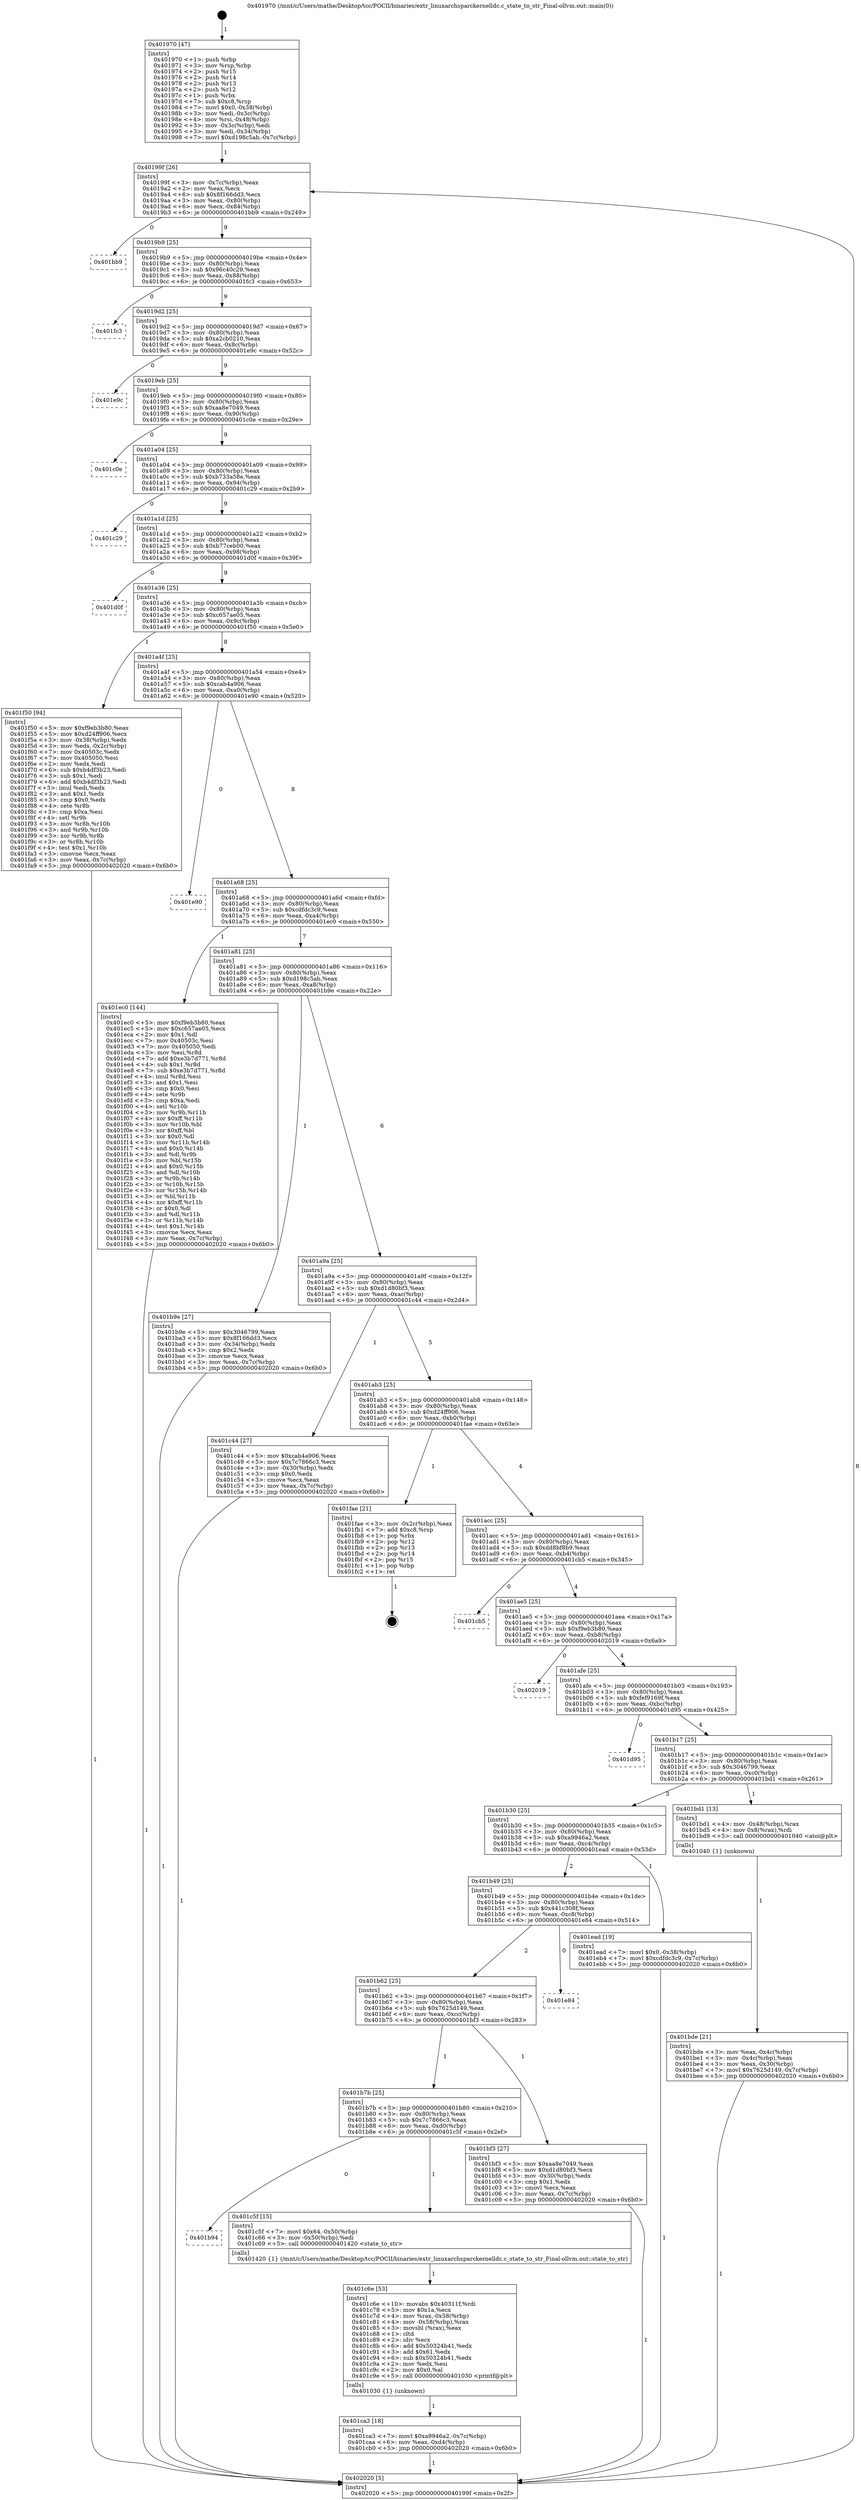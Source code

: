 digraph "0x401970" {
  label = "0x401970 (/mnt/c/Users/mathe/Desktop/tcc/POCII/binaries/extr_linuxarchsparckernelldc.c_state_to_str_Final-ollvm.out::main(0))"
  labelloc = "t"
  node[shape=record]

  Entry [label="",width=0.3,height=0.3,shape=circle,fillcolor=black,style=filled]
  "0x40199f" [label="{
     0x40199f [26]\l
     | [instrs]\l
     &nbsp;&nbsp;0x40199f \<+3\>: mov -0x7c(%rbp),%eax\l
     &nbsp;&nbsp;0x4019a2 \<+2\>: mov %eax,%ecx\l
     &nbsp;&nbsp;0x4019a4 \<+6\>: sub $0x8f166dd3,%ecx\l
     &nbsp;&nbsp;0x4019aa \<+3\>: mov %eax,-0x80(%rbp)\l
     &nbsp;&nbsp;0x4019ad \<+6\>: mov %ecx,-0x84(%rbp)\l
     &nbsp;&nbsp;0x4019b3 \<+6\>: je 0000000000401bb9 \<main+0x249\>\l
  }"]
  "0x401bb9" [label="{
     0x401bb9\l
  }", style=dashed]
  "0x4019b9" [label="{
     0x4019b9 [25]\l
     | [instrs]\l
     &nbsp;&nbsp;0x4019b9 \<+5\>: jmp 00000000004019be \<main+0x4e\>\l
     &nbsp;&nbsp;0x4019be \<+3\>: mov -0x80(%rbp),%eax\l
     &nbsp;&nbsp;0x4019c1 \<+5\>: sub $0x96c40c29,%eax\l
     &nbsp;&nbsp;0x4019c6 \<+6\>: mov %eax,-0x88(%rbp)\l
     &nbsp;&nbsp;0x4019cc \<+6\>: je 0000000000401fc3 \<main+0x653\>\l
  }"]
  Exit [label="",width=0.3,height=0.3,shape=circle,fillcolor=black,style=filled,peripheries=2]
  "0x401fc3" [label="{
     0x401fc3\l
  }", style=dashed]
  "0x4019d2" [label="{
     0x4019d2 [25]\l
     | [instrs]\l
     &nbsp;&nbsp;0x4019d2 \<+5\>: jmp 00000000004019d7 \<main+0x67\>\l
     &nbsp;&nbsp;0x4019d7 \<+3\>: mov -0x80(%rbp),%eax\l
     &nbsp;&nbsp;0x4019da \<+5\>: sub $0xa2cb0210,%eax\l
     &nbsp;&nbsp;0x4019df \<+6\>: mov %eax,-0x8c(%rbp)\l
     &nbsp;&nbsp;0x4019e5 \<+6\>: je 0000000000401e9c \<main+0x52c\>\l
  }"]
  "0x401ca3" [label="{
     0x401ca3 [18]\l
     | [instrs]\l
     &nbsp;&nbsp;0x401ca3 \<+7\>: movl $0xa9946a2,-0x7c(%rbp)\l
     &nbsp;&nbsp;0x401caa \<+6\>: mov %eax,-0xd4(%rbp)\l
     &nbsp;&nbsp;0x401cb0 \<+5\>: jmp 0000000000402020 \<main+0x6b0\>\l
  }"]
  "0x401e9c" [label="{
     0x401e9c\l
  }", style=dashed]
  "0x4019eb" [label="{
     0x4019eb [25]\l
     | [instrs]\l
     &nbsp;&nbsp;0x4019eb \<+5\>: jmp 00000000004019f0 \<main+0x80\>\l
     &nbsp;&nbsp;0x4019f0 \<+3\>: mov -0x80(%rbp),%eax\l
     &nbsp;&nbsp;0x4019f3 \<+5\>: sub $0xaa8e7049,%eax\l
     &nbsp;&nbsp;0x4019f8 \<+6\>: mov %eax,-0x90(%rbp)\l
     &nbsp;&nbsp;0x4019fe \<+6\>: je 0000000000401c0e \<main+0x29e\>\l
  }"]
  "0x401c6e" [label="{
     0x401c6e [53]\l
     | [instrs]\l
     &nbsp;&nbsp;0x401c6e \<+10\>: movabs $0x40311f,%rdi\l
     &nbsp;&nbsp;0x401c78 \<+5\>: mov $0x1a,%ecx\l
     &nbsp;&nbsp;0x401c7d \<+4\>: mov %rax,-0x58(%rbp)\l
     &nbsp;&nbsp;0x401c81 \<+4\>: mov -0x58(%rbp),%rax\l
     &nbsp;&nbsp;0x401c85 \<+3\>: movsbl (%rax),%eax\l
     &nbsp;&nbsp;0x401c88 \<+1\>: cltd\l
     &nbsp;&nbsp;0x401c89 \<+2\>: idiv %ecx\l
     &nbsp;&nbsp;0x401c8b \<+6\>: add $0x50324b41,%edx\l
     &nbsp;&nbsp;0x401c91 \<+3\>: add $0x61,%edx\l
     &nbsp;&nbsp;0x401c94 \<+6\>: sub $0x50324b41,%edx\l
     &nbsp;&nbsp;0x401c9a \<+2\>: mov %edx,%esi\l
     &nbsp;&nbsp;0x401c9c \<+2\>: mov $0x0,%al\l
     &nbsp;&nbsp;0x401c9e \<+5\>: call 0000000000401030 \<printf@plt\>\l
     | [calls]\l
     &nbsp;&nbsp;0x401030 \{1\} (unknown)\l
  }"]
  "0x401c0e" [label="{
     0x401c0e\l
  }", style=dashed]
  "0x401a04" [label="{
     0x401a04 [25]\l
     | [instrs]\l
     &nbsp;&nbsp;0x401a04 \<+5\>: jmp 0000000000401a09 \<main+0x99\>\l
     &nbsp;&nbsp;0x401a09 \<+3\>: mov -0x80(%rbp),%eax\l
     &nbsp;&nbsp;0x401a0c \<+5\>: sub $0xb733a58e,%eax\l
     &nbsp;&nbsp;0x401a11 \<+6\>: mov %eax,-0x94(%rbp)\l
     &nbsp;&nbsp;0x401a17 \<+6\>: je 0000000000401c29 \<main+0x2b9\>\l
  }"]
  "0x401b94" [label="{
     0x401b94\l
  }", style=dashed]
  "0x401c29" [label="{
     0x401c29\l
  }", style=dashed]
  "0x401a1d" [label="{
     0x401a1d [25]\l
     | [instrs]\l
     &nbsp;&nbsp;0x401a1d \<+5\>: jmp 0000000000401a22 \<main+0xb2\>\l
     &nbsp;&nbsp;0x401a22 \<+3\>: mov -0x80(%rbp),%eax\l
     &nbsp;&nbsp;0x401a25 \<+5\>: sub $0xb77ceb00,%eax\l
     &nbsp;&nbsp;0x401a2a \<+6\>: mov %eax,-0x98(%rbp)\l
     &nbsp;&nbsp;0x401a30 \<+6\>: je 0000000000401d0f \<main+0x39f\>\l
  }"]
  "0x401c5f" [label="{
     0x401c5f [15]\l
     | [instrs]\l
     &nbsp;&nbsp;0x401c5f \<+7\>: movl $0x64,-0x50(%rbp)\l
     &nbsp;&nbsp;0x401c66 \<+3\>: mov -0x50(%rbp),%edi\l
     &nbsp;&nbsp;0x401c69 \<+5\>: call 0000000000401420 \<state_to_str\>\l
     | [calls]\l
     &nbsp;&nbsp;0x401420 \{1\} (/mnt/c/Users/mathe/Desktop/tcc/POCII/binaries/extr_linuxarchsparckernelldc.c_state_to_str_Final-ollvm.out::state_to_str)\l
  }"]
  "0x401d0f" [label="{
     0x401d0f\l
  }", style=dashed]
  "0x401a36" [label="{
     0x401a36 [25]\l
     | [instrs]\l
     &nbsp;&nbsp;0x401a36 \<+5\>: jmp 0000000000401a3b \<main+0xcb\>\l
     &nbsp;&nbsp;0x401a3b \<+3\>: mov -0x80(%rbp),%eax\l
     &nbsp;&nbsp;0x401a3e \<+5\>: sub $0xc657ae05,%eax\l
     &nbsp;&nbsp;0x401a43 \<+6\>: mov %eax,-0x9c(%rbp)\l
     &nbsp;&nbsp;0x401a49 \<+6\>: je 0000000000401f50 \<main+0x5e0\>\l
  }"]
  "0x401b7b" [label="{
     0x401b7b [25]\l
     | [instrs]\l
     &nbsp;&nbsp;0x401b7b \<+5\>: jmp 0000000000401b80 \<main+0x210\>\l
     &nbsp;&nbsp;0x401b80 \<+3\>: mov -0x80(%rbp),%eax\l
     &nbsp;&nbsp;0x401b83 \<+5\>: sub $0x7c7866c3,%eax\l
     &nbsp;&nbsp;0x401b88 \<+6\>: mov %eax,-0xd0(%rbp)\l
     &nbsp;&nbsp;0x401b8e \<+6\>: je 0000000000401c5f \<main+0x2ef\>\l
  }"]
  "0x401f50" [label="{
     0x401f50 [94]\l
     | [instrs]\l
     &nbsp;&nbsp;0x401f50 \<+5\>: mov $0xf9eb3b80,%eax\l
     &nbsp;&nbsp;0x401f55 \<+5\>: mov $0xd24ff906,%ecx\l
     &nbsp;&nbsp;0x401f5a \<+3\>: mov -0x38(%rbp),%edx\l
     &nbsp;&nbsp;0x401f5d \<+3\>: mov %edx,-0x2c(%rbp)\l
     &nbsp;&nbsp;0x401f60 \<+7\>: mov 0x40503c,%edx\l
     &nbsp;&nbsp;0x401f67 \<+7\>: mov 0x405050,%esi\l
     &nbsp;&nbsp;0x401f6e \<+2\>: mov %edx,%edi\l
     &nbsp;&nbsp;0x401f70 \<+6\>: sub $0xb4df3b23,%edi\l
     &nbsp;&nbsp;0x401f76 \<+3\>: sub $0x1,%edi\l
     &nbsp;&nbsp;0x401f79 \<+6\>: add $0xb4df3b23,%edi\l
     &nbsp;&nbsp;0x401f7f \<+3\>: imul %edi,%edx\l
     &nbsp;&nbsp;0x401f82 \<+3\>: and $0x1,%edx\l
     &nbsp;&nbsp;0x401f85 \<+3\>: cmp $0x0,%edx\l
     &nbsp;&nbsp;0x401f88 \<+4\>: sete %r8b\l
     &nbsp;&nbsp;0x401f8c \<+3\>: cmp $0xa,%esi\l
     &nbsp;&nbsp;0x401f8f \<+4\>: setl %r9b\l
     &nbsp;&nbsp;0x401f93 \<+3\>: mov %r8b,%r10b\l
     &nbsp;&nbsp;0x401f96 \<+3\>: and %r9b,%r10b\l
     &nbsp;&nbsp;0x401f99 \<+3\>: xor %r9b,%r8b\l
     &nbsp;&nbsp;0x401f9c \<+3\>: or %r8b,%r10b\l
     &nbsp;&nbsp;0x401f9f \<+4\>: test $0x1,%r10b\l
     &nbsp;&nbsp;0x401fa3 \<+3\>: cmovne %ecx,%eax\l
     &nbsp;&nbsp;0x401fa6 \<+3\>: mov %eax,-0x7c(%rbp)\l
     &nbsp;&nbsp;0x401fa9 \<+5\>: jmp 0000000000402020 \<main+0x6b0\>\l
  }"]
  "0x401a4f" [label="{
     0x401a4f [25]\l
     | [instrs]\l
     &nbsp;&nbsp;0x401a4f \<+5\>: jmp 0000000000401a54 \<main+0xe4\>\l
     &nbsp;&nbsp;0x401a54 \<+3\>: mov -0x80(%rbp),%eax\l
     &nbsp;&nbsp;0x401a57 \<+5\>: sub $0xcab4a906,%eax\l
     &nbsp;&nbsp;0x401a5c \<+6\>: mov %eax,-0xa0(%rbp)\l
     &nbsp;&nbsp;0x401a62 \<+6\>: je 0000000000401e90 \<main+0x520\>\l
  }"]
  "0x401bf3" [label="{
     0x401bf3 [27]\l
     | [instrs]\l
     &nbsp;&nbsp;0x401bf3 \<+5\>: mov $0xaa8e7049,%eax\l
     &nbsp;&nbsp;0x401bf8 \<+5\>: mov $0xd1d80bf3,%ecx\l
     &nbsp;&nbsp;0x401bfd \<+3\>: mov -0x30(%rbp),%edx\l
     &nbsp;&nbsp;0x401c00 \<+3\>: cmp $0x1,%edx\l
     &nbsp;&nbsp;0x401c03 \<+3\>: cmovl %ecx,%eax\l
     &nbsp;&nbsp;0x401c06 \<+3\>: mov %eax,-0x7c(%rbp)\l
     &nbsp;&nbsp;0x401c09 \<+5\>: jmp 0000000000402020 \<main+0x6b0\>\l
  }"]
  "0x401e90" [label="{
     0x401e90\l
  }", style=dashed]
  "0x401a68" [label="{
     0x401a68 [25]\l
     | [instrs]\l
     &nbsp;&nbsp;0x401a68 \<+5\>: jmp 0000000000401a6d \<main+0xfd\>\l
     &nbsp;&nbsp;0x401a6d \<+3\>: mov -0x80(%rbp),%eax\l
     &nbsp;&nbsp;0x401a70 \<+5\>: sub $0xcdfdc3c9,%eax\l
     &nbsp;&nbsp;0x401a75 \<+6\>: mov %eax,-0xa4(%rbp)\l
     &nbsp;&nbsp;0x401a7b \<+6\>: je 0000000000401ec0 \<main+0x550\>\l
  }"]
  "0x401b62" [label="{
     0x401b62 [25]\l
     | [instrs]\l
     &nbsp;&nbsp;0x401b62 \<+5\>: jmp 0000000000401b67 \<main+0x1f7\>\l
     &nbsp;&nbsp;0x401b67 \<+3\>: mov -0x80(%rbp),%eax\l
     &nbsp;&nbsp;0x401b6a \<+5\>: sub $0x7625d149,%eax\l
     &nbsp;&nbsp;0x401b6f \<+6\>: mov %eax,-0xcc(%rbp)\l
     &nbsp;&nbsp;0x401b75 \<+6\>: je 0000000000401bf3 \<main+0x283\>\l
  }"]
  "0x401ec0" [label="{
     0x401ec0 [144]\l
     | [instrs]\l
     &nbsp;&nbsp;0x401ec0 \<+5\>: mov $0xf9eb3b80,%eax\l
     &nbsp;&nbsp;0x401ec5 \<+5\>: mov $0xc657ae05,%ecx\l
     &nbsp;&nbsp;0x401eca \<+2\>: mov $0x1,%dl\l
     &nbsp;&nbsp;0x401ecc \<+7\>: mov 0x40503c,%esi\l
     &nbsp;&nbsp;0x401ed3 \<+7\>: mov 0x405050,%edi\l
     &nbsp;&nbsp;0x401eda \<+3\>: mov %esi,%r8d\l
     &nbsp;&nbsp;0x401edd \<+7\>: add $0xe3b7d771,%r8d\l
     &nbsp;&nbsp;0x401ee4 \<+4\>: sub $0x1,%r8d\l
     &nbsp;&nbsp;0x401ee8 \<+7\>: sub $0xe3b7d771,%r8d\l
     &nbsp;&nbsp;0x401eef \<+4\>: imul %r8d,%esi\l
     &nbsp;&nbsp;0x401ef3 \<+3\>: and $0x1,%esi\l
     &nbsp;&nbsp;0x401ef6 \<+3\>: cmp $0x0,%esi\l
     &nbsp;&nbsp;0x401ef9 \<+4\>: sete %r9b\l
     &nbsp;&nbsp;0x401efd \<+3\>: cmp $0xa,%edi\l
     &nbsp;&nbsp;0x401f00 \<+4\>: setl %r10b\l
     &nbsp;&nbsp;0x401f04 \<+3\>: mov %r9b,%r11b\l
     &nbsp;&nbsp;0x401f07 \<+4\>: xor $0xff,%r11b\l
     &nbsp;&nbsp;0x401f0b \<+3\>: mov %r10b,%bl\l
     &nbsp;&nbsp;0x401f0e \<+3\>: xor $0xff,%bl\l
     &nbsp;&nbsp;0x401f11 \<+3\>: xor $0x0,%dl\l
     &nbsp;&nbsp;0x401f14 \<+3\>: mov %r11b,%r14b\l
     &nbsp;&nbsp;0x401f17 \<+4\>: and $0x0,%r14b\l
     &nbsp;&nbsp;0x401f1b \<+3\>: and %dl,%r9b\l
     &nbsp;&nbsp;0x401f1e \<+3\>: mov %bl,%r15b\l
     &nbsp;&nbsp;0x401f21 \<+4\>: and $0x0,%r15b\l
     &nbsp;&nbsp;0x401f25 \<+3\>: and %dl,%r10b\l
     &nbsp;&nbsp;0x401f28 \<+3\>: or %r9b,%r14b\l
     &nbsp;&nbsp;0x401f2b \<+3\>: or %r10b,%r15b\l
     &nbsp;&nbsp;0x401f2e \<+3\>: xor %r15b,%r14b\l
     &nbsp;&nbsp;0x401f31 \<+3\>: or %bl,%r11b\l
     &nbsp;&nbsp;0x401f34 \<+4\>: xor $0xff,%r11b\l
     &nbsp;&nbsp;0x401f38 \<+3\>: or $0x0,%dl\l
     &nbsp;&nbsp;0x401f3b \<+3\>: and %dl,%r11b\l
     &nbsp;&nbsp;0x401f3e \<+3\>: or %r11b,%r14b\l
     &nbsp;&nbsp;0x401f41 \<+4\>: test $0x1,%r14b\l
     &nbsp;&nbsp;0x401f45 \<+3\>: cmovne %ecx,%eax\l
     &nbsp;&nbsp;0x401f48 \<+3\>: mov %eax,-0x7c(%rbp)\l
     &nbsp;&nbsp;0x401f4b \<+5\>: jmp 0000000000402020 \<main+0x6b0\>\l
  }"]
  "0x401a81" [label="{
     0x401a81 [25]\l
     | [instrs]\l
     &nbsp;&nbsp;0x401a81 \<+5\>: jmp 0000000000401a86 \<main+0x116\>\l
     &nbsp;&nbsp;0x401a86 \<+3\>: mov -0x80(%rbp),%eax\l
     &nbsp;&nbsp;0x401a89 \<+5\>: sub $0xd198c5ab,%eax\l
     &nbsp;&nbsp;0x401a8e \<+6\>: mov %eax,-0xa8(%rbp)\l
     &nbsp;&nbsp;0x401a94 \<+6\>: je 0000000000401b9e \<main+0x22e\>\l
  }"]
  "0x401e84" [label="{
     0x401e84\l
  }", style=dashed]
  "0x401b9e" [label="{
     0x401b9e [27]\l
     | [instrs]\l
     &nbsp;&nbsp;0x401b9e \<+5\>: mov $0x3046799,%eax\l
     &nbsp;&nbsp;0x401ba3 \<+5\>: mov $0x8f166dd3,%ecx\l
     &nbsp;&nbsp;0x401ba8 \<+3\>: mov -0x34(%rbp),%edx\l
     &nbsp;&nbsp;0x401bab \<+3\>: cmp $0x2,%edx\l
     &nbsp;&nbsp;0x401bae \<+3\>: cmovne %ecx,%eax\l
     &nbsp;&nbsp;0x401bb1 \<+3\>: mov %eax,-0x7c(%rbp)\l
     &nbsp;&nbsp;0x401bb4 \<+5\>: jmp 0000000000402020 \<main+0x6b0\>\l
  }"]
  "0x401a9a" [label="{
     0x401a9a [25]\l
     | [instrs]\l
     &nbsp;&nbsp;0x401a9a \<+5\>: jmp 0000000000401a9f \<main+0x12f\>\l
     &nbsp;&nbsp;0x401a9f \<+3\>: mov -0x80(%rbp),%eax\l
     &nbsp;&nbsp;0x401aa2 \<+5\>: sub $0xd1d80bf3,%eax\l
     &nbsp;&nbsp;0x401aa7 \<+6\>: mov %eax,-0xac(%rbp)\l
     &nbsp;&nbsp;0x401aad \<+6\>: je 0000000000401c44 \<main+0x2d4\>\l
  }"]
  "0x402020" [label="{
     0x402020 [5]\l
     | [instrs]\l
     &nbsp;&nbsp;0x402020 \<+5\>: jmp 000000000040199f \<main+0x2f\>\l
  }"]
  "0x401970" [label="{
     0x401970 [47]\l
     | [instrs]\l
     &nbsp;&nbsp;0x401970 \<+1\>: push %rbp\l
     &nbsp;&nbsp;0x401971 \<+3\>: mov %rsp,%rbp\l
     &nbsp;&nbsp;0x401974 \<+2\>: push %r15\l
     &nbsp;&nbsp;0x401976 \<+2\>: push %r14\l
     &nbsp;&nbsp;0x401978 \<+2\>: push %r13\l
     &nbsp;&nbsp;0x40197a \<+2\>: push %r12\l
     &nbsp;&nbsp;0x40197c \<+1\>: push %rbx\l
     &nbsp;&nbsp;0x40197d \<+7\>: sub $0xc8,%rsp\l
     &nbsp;&nbsp;0x401984 \<+7\>: movl $0x0,-0x38(%rbp)\l
     &nbsp;&nbsp;0x40198b \<+3\>: mov %edi,-0x3c(%rbp)\l
     &nbsp;&nbsp;0x40198e \<+4\>: mov %rsi,-0x48(%rbp)\l
     &nbsp;&nbsp;0x401992 \<+3\>: mov -0x3c(%rbp),%edi\l
     &nbsp;&nbsp;0x401995 \<+3\>: mov %edi,-0x34(%rbp)\l
     &nbsp;&nbsp;0x401998 \<+7\>: movl $0xd198c5ab,-0x7c(%rbp)\l
  }"]
  "0x401b49" [label="{
     0x401b49 [25]\l
     | [instrs]\l
     &nbsp;&nbsp;0x401b49 \<+5\>: jmp 0000000000401b4e \<main+0x1de\>\l
     &nbsp;&nbsp;0x401b4e \<+3\>: mov -0x80(%rbp),%eax\l
     &nbsp;&nbsp;0x401b51 \<+5\>: sub $0x441c308f,%eax\l
     &nbsp;&nbsp;0x401b56 \<+6\>: mov %eax,-0xc8(%rbp)\l
     &nbsp;&nbsp;0x401b5c \<+6\>: je 0000000000401e84 \<main+0x514\>\l
  }"]
  "0x401c44" [label="{
     0x401c44 [27]\l
     | [instrs]\l
     &nbsp;&nbsp;0x401c44 \<+5\>: mov $0xcab4a906,%eax\l
     &nbsp;&nbsp;0x401c49 \<+5\>: mov $0x7c7866c3,%ecx\l
     &nbsp;&nbsp;0x401c4e \<+3\>: mov -0x30(%rbp),%edx\l
     &nbsp;&nbsp;0x401c51 \<+3\>: cmp $0x0,%edx\l
     &nbsp;&nbsp;0x401c54 \<+3\>: cmove %ecx,%eax\l
     &nbsp;&nbsp;0x401c57 \<+3\>: mov %eax,-0x7c(%rbp)\l
     &nbsp;&nbsp;0x401c5a \<+5\>: jmp 0000000000402020 \<main+0x6b0\>\l
  }"]
  "0x401ab3" [label="{
     0x401ab3 [25]\l
     | [instrs]\l
     &nbsp;&nbsp;0x401ab3 \<+5\>: jmp 0000000000401ab8 \<main+0x148\>\l
     &nbsp;&nbsp;0x401ab8 \<+3\>: mov -0x80(%rbp),%eax\l
     &nbsp;&nbsp;0x401abb \<+5\>: sub $0xd24ff906,%eax\l
     &nbsp;&nbsp;0x401ac0 \<+6\>: mov %eax,-0xb0(%rbp)\l
     &nbsp;&nbsp;0x401ac6 \<+6\>: je 0000000000401fae \<main+0x63e\>\l
  }"]
  "0x401ead" [label="{
     0x401ead [19]\l
     | [instrs]\l
     &nbsp;&nbsp;0x401ead \<+7\>: movl $0x0,-0x38(%rbp)\l
     &nbsp;&nbsp;0x401eb4 \<+7\>: movl $0xcdfdc3c9,-0x7c(%rbp)\l
     &nbsp;&nbsp;0x401ebb \<+5\>: jmp 0000000000402020 \<main+0x6b0\>\l
  }"]
  "0x401fae" [label="{
     0x401fae [21]\l
     | [instrs]\l
     &nbsp;&nbsp;0x401fae \<+3\>: mov -0x2c(%rbp),%eax\l
     &nbsp;&nbsp;0x401fb1 \<+7\>: add $0xc8,%rsp\l
     &nbsp;&nbsp;0x401fb8 \<+1\>: pop %rbx\l
     &nbsp;&nbsp;0x401fb9 \<+2\>: pop %r12\l
     &nbsp;&nbsp;0x401fbb \<+2\>: pop %r13\l
     &nbsp;&nbsp;0x401fbd \<+2\>: pop %r14\l
     &nbsp;&nbsp;0x401fbf \<+2\>: pop %r15\l
     &nbsp;&nbsp;0x401fc1 \<+1\>: pop %rbp\l
     &nbsp;&nbsp;0x401fc2 \<+1\>: ret\l
  }"]
  "0x401acc" [label="{
     0x401acc [25]\l
     | [instrs]\l
     &nbsp;&nbsp;0x401acc \<+5\>: jmp 0000000000401ad1 \<main+0x161\>\l
     &nbsp;&nbsp;0x401ad1 \<+3\>: mov -0x80(%rbp),%eax\l
     &nbsp;&nbsp;0x401ad4 \<+5\>: sub $0xdd8bf8b9,%eax\l
     &nbsp;&nbsp;0x401ad9 \<+6\>: mov %eax,-0xb4(%rbp)\l
     &nbsp;&nbsp;0x401adf \<+6\>: je 0000000000401cb5 \<main+0x345\>\l
  }"]
  "0x401bde" [label="{
     0x401bde [21]\l
     | [instrs]\l
     &nbsp;&nbsp;0x401bde \<+3\>: mov %eax,-0x4c(%rbp)\l
     &nbsp;&nbsp;0x401be1 \<+3\>: mov -0x4c(%rbp),%eax\l
     &nbsp;&nbsp;0x401be4 \<+3\>: mov %eax,-0x30(%rbp)\l
     &nbsp;&nbsp;0x401be7 \<+7\>: movl $0x7625d149,-0x7c(%rbp)\l
     &nbsp;&nbsp;0x401bee \<+5\>: jmp 0000000000402020 \<main+0x6b0\>\l
  }"]
  "0x401cb5" [label="{
     0x401cb5\l
  }", style=dashed]
  "0x401ae5" [label="{
     0x401ae5 [25]\l
     | [instrs]\l
     &nbsp;&nbsp;0x401ae5 \<+5\>: jmp 0000000000401aea \<main+0x17a\>\l
     &nbsp;&nbsp;0x401aea \<+3\>: mov -0x80(%rbp),%eax\l
     &nbsp;&nbsp;0x401aed \<+5\>: sub $0xf9eb3b80,%eax\l
     &nbsp;&nbsp;0x401af2 \<+6\>: mov %eax,-0xb8(%rbp)\l
     &nbsp;&nbsp;0x401af8 \<+6\>: je 0000000000402019 \<main+0x6a9\>\l
  }"]
  "0x401b30" [label="{
     0x401b30 [25]\l
     | [instrs]\l
     &nbsp;&nbsp;0x401b30 \<+5\>: jmp 0000000000401b35 \<main+0x1c5\>\l
     &nbsp;&nbsp;0x401b35 \<+3\>: mov -0x80(%rbp),%eax\l
     &nbsp;&nbsp;0x401b38 \<+5\>: sub $0xa9946a2,%eax\l
     &nbsp;&nbsp;0x401b3d \<+6\>: mov %eax,-0xc4(%rbp)\l
     &nbsp;&nbsp;0x401b43 \<+6\>: je 0000000000401ead \<main+0x53d\>\l
  }"]
  "0x402019" [label="{
     0x402019\l
  }", style=dashed]
  "0x401afe" [label="{
     0x401afe [25]\l
     | [instrs]\l
     &nbsp;&nbsp;0x401afe \<+5\>: jmp 0000000000401b03 \<main+0x193\>\l
     &nbsp;&nbsp;0x401b03 \<+3\>: mov -0x80(%rbp),%eax\l
     &nbsp;&nbsp;0x401b06 \<+5\>: sub $0xfef9169f,%eax\l
     &nbsp;&nbsp;0x401b0b \<+6\>: mov %eax,-0xbc(%rbp)\l
     &nbsp;&nbsp;0x401b11 \<+6\>: je 0000000000401d95 \<main+0x425\>\l
  }"]
  "0x401bd1" [label="{
     0x401bd1 [13]\l
     | [instrs]\l
     &nbsp;&nbsp;0x401bd1 \<+4\>: mov -0x48(%rbp),%rax\l
     &nbsp;&nbsp;0x401bd5 \<+4\>: mov 0x8(%rax),%rdi\l
     &nbsp;&nbsp;0x401bd9 \<+5\>: call 0000000000401040 \<atoi@plt\>\l
     | [calls]\l
     &nbsp;&nbsp;0x401040 \{1\} (unknown)\l
  }"]
  "0x401d95" [label="{
     0x401d95\l
  }", style=dashed]
  "0x401b17" [label="{
     0x401b17 [25]\l
     | [instrs]\l
     &nbsp;&nbsp;0x401b17 \<+5\>: jmp 0000000000401b1c \<main+0x1ac\>\l
     &nbsp;&nbsp;0x401b1c \<+3\>: mov -0x80(%rbp),%eax\l
     &nbsp;&nbsp;0x401b1f \<+5\>: sub $0x3046799,%eax\l
     &nbsp;&nbsp;0x401b24 \<+6\>: mov %eax,-0xc0(%rbp)\l
     &nbsp;&nbsp;0x401b2a \<+6\>: je 0000000000401bd1 \<main+0x261\>\l
  }"]
  Entry -> "0x401970" [label=" 1"]
  "0x40199f" -> "0x401bb9" [label=" 0"]
  "0x40199f" -> "0x4019b9" [label=" 9"]
  "0x401fae" -> Exit [label=" 1"]
  "0x4019b9" -> "0x401fc3" [label=" 0"]
  "0x4019b9" -> "0x4019d2" [label=" 9"]
  "0x401f50" -> "0x402020" [label=" 1"]
  "0x4019d2" -> "0x401e9c" [label=" 0"]
  "0x4019d2" -> "0x4019eb" [label=" 9"]
  "0x401ec0" -> "0x402020" [label=" 1"]
  "0x4019eb" -> "0x401c0e" [label=" 0"]
  "0x4019eb" -> "0x401a04" [label=" 9"]
  "0x401ead" -> "0x402020" [label=" 1"]
  "0x401a04" -> "0x401c29" [label=" 0"]
  "0x401a04" -> "0x401a1d" [label=" 9"]
  "0x401ca3" -> "0x402020" [label=" 1"]
  "0x401a1d" -> "0x401d0f" [label=" 0"]
  "0x401a1d" -> "0x401a36" [label=" 9"]
  "0x401c6e" -> "0x401ca3" [label=" 1"]
  "0x401a36" -> "0x401f50" [label=" 1"]
  "0x401a36" -> "0x401a4f" [label=" 8"]
  "0x401b7b" -> "0x401b94" [label=" 0"]
  "0x401a4f" -> "0x401e90" [label=" 0"]
  "0x401a4f" -> "0x401a68" [label=" 8"]
  "0x401b7b" -> "0x401c5f" [label=" 1"]
  "0x401a68" -> "0x401ec0" [label=" 1"]
  "0x401a68" -> "0x401a81" [label=" 7"]
  "0x401c44" -> "0x402020" [label=" 1"]
  "0x401a81" -> "0x401b9e" [label=" 1"]
  "0x401a81" -> "0x401a9a" [label=" 6"]
  "0x401b9e" -> "0x402020" [label=" 1"]
  "0x401970" -> "0x40199f" [label=" 1"]
  "0x402020" -> "0x40199f" [label=" 8"]
  "0x401bf3" -> "0x402020" [label=" 1"]
  "0x401a9a" -> "0x401c44" [label=" 1"]
  "0x401a9a" -> "0x401ab3" [label=" 5"]
  "0x401b62" -> "0x401bf3" [label=" 1"]
  "0x401ab3" -> "0x401fae" [label=" 1"]
  "0x401ab3" -> "0x401acc" [label=" 4"]
  "0x401c5f" -> "0x401c6e" [label=" 1"]
  "0x401acc" -> "0x401cb5" [label=" 0"]
  "0x401acc" -> "0x401ae5" [label=" 4"]
  "0x401b49" -> "0x401e84" [label=" 0"]
  "0x401ae5" -> "0x402019" [label=" 0"]
  "0x401ae5" -> "0x401afe" [label=" 4"]
  "0x401b62" -> "0x401b7b" [label=" 1"]
  "0x401afe" -> "0x401d95" [label=" 0"]
  "0x401afe" -> "0x401b17" [label=" 4"]
  "0x401b30" -> "0x401b49" [label=" 2"]
  "0x401b17" -> "0x401bd1" [label=" 1"]
  "0x401b17" -> "0x401b30" [label=" 3"]
  "0x401bd1" -> "0x401bde" [label=" 1"]
  "0x401bde" -> "0x402020" [label=" 1"]
  "0x401b49" -> "0x401b62" [label=" 2"]
  "0x401b30" -> "0x401ead" [label=" 1"]
}

